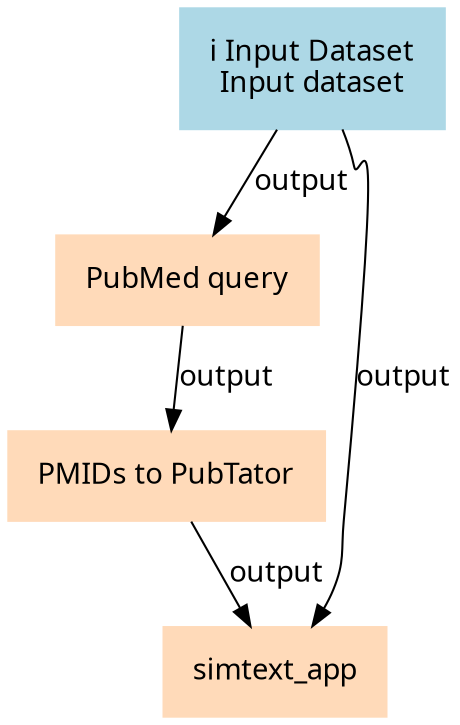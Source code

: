 digraph main {
  node [fontname="Atkinson Hyperlegible", shape=box, color=white,style=filled,color=peachpuff,margin="0.2,0.2"];
  edge [fontname="Atkinson Hyperlegible"];
  0[color=lightblue,label="ℹ️ Input Dataset\nInput dataset"]
  1[label="PubMed query"]
  0 -> 1 [label="output"]
  2[label="PMIDs to PubTator"]
  1 -> 2 [label="output"]
  3[label="simtext_app"]
  0 -> 3 [label="output"]
  2 -> 3 [label="output"]
}